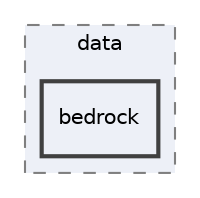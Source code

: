 digraph "bedrock"
{
 // INTERACTIVE_SVG=YES
 // LATEX_PDF_SIZE
  edge [fontname="Helvetica",fontsize="10",labelfontname="Helvetica",labelfontsize="10"];
  node [fontname="Helvetica",fontsize="10",shape=record];
  compound=true
  subgraph clusterdir_c1be8d27e7f84178e95f152701110b19 {
    graph [ bgcolor="#edf0f7", pencolor="grey50", style="filled,dashed,", label="data", fontname="Helvetica", fontsize="10", URL="dir_c1be8d27e7f84178e95f152701110b19.html"]
  dir_e64dd50e80ee3730265ab587bc10b64e [shape=box, label="bedrock", style="filled,bold,", fillcolor="#edf0f7", color="grey25", URL="dir_e64dd50e80ee3730265ab587bc10b64e.html"];
  }
}

